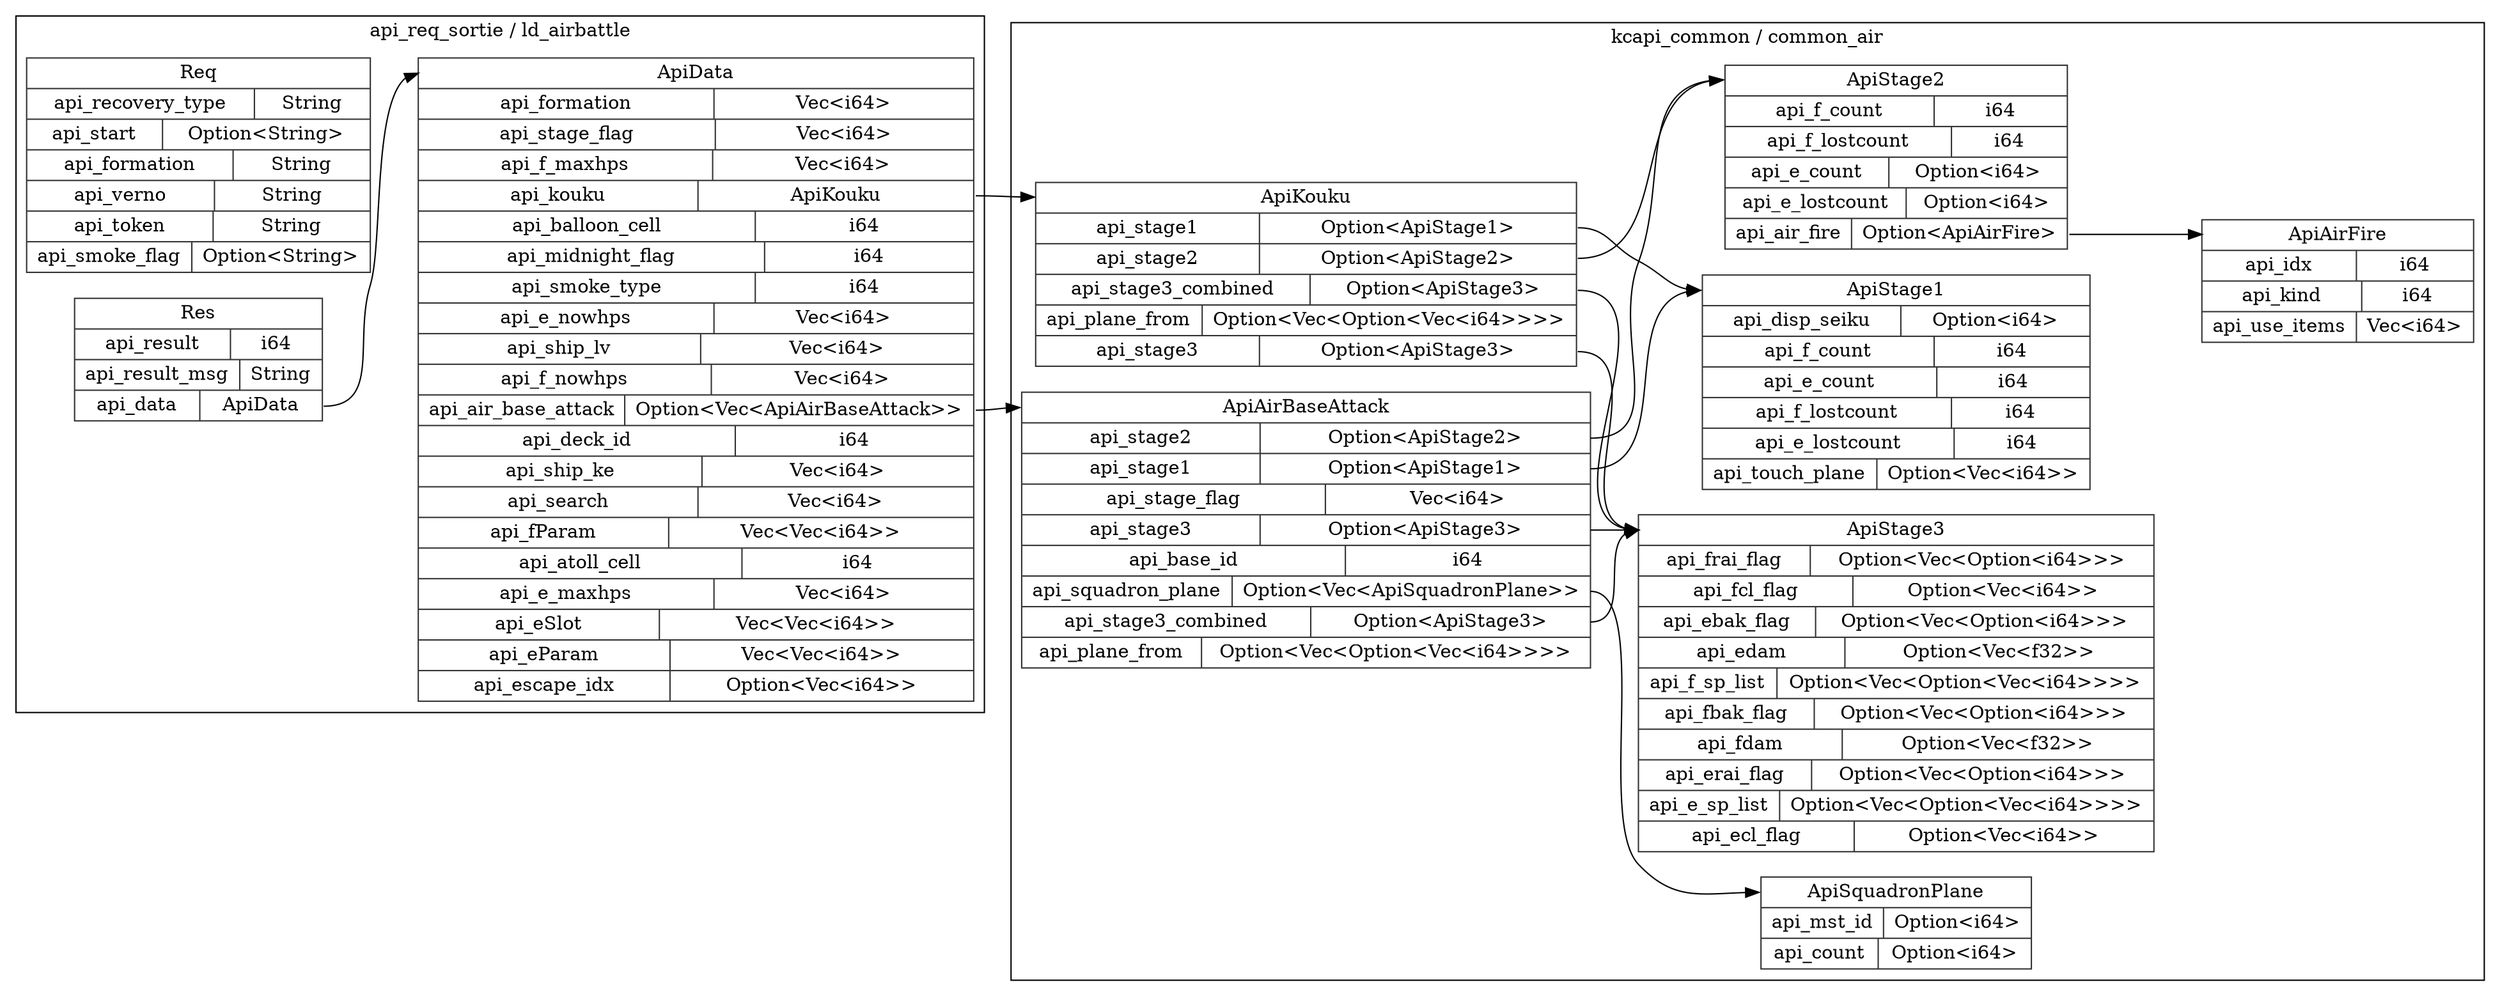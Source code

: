 digraph {
  rankdir=LR;
  subgraph cluster_0 {
    label="api_req_sortie / ld_airbattle";
    node [style="filled", color=white, style="solid", color=gray20];
    api_req_sortie__ld_airbattle__Req [label="<Req> Req  | { api_recovery_type | <api_recovery_type> String } | { api_start | <api_start> Option\<String\> } | { api_formation | <api_formation> String } | { api_verno | <api_verno> String } | { api_token | <api_token> String } | { api_smoke_flag | <api_smoke_flag> Option\<String\> }", shape=record];
    api_req_sortie__ld_airbattle__Res [label="<Res> Res  | { api_result | <api_result> i64 } | { api_result_msg | <api_result_msg> String } | { api_data | <api_data> ApiData }", shape=record];
    api_req_sortie__ld_airbattle__ApiData;
    api_req_sortie__ld_airbattle__Res:api_data:e -> api_req_sortie__ld_airbattle__ApiData:ApiData:w;
    api_req_sortie__ld_airbattle__ApiData [label="<ApiData> ApiData  | { api_formation | <api_formation> Vec\<i64\> } | { api_stage_flag | <api_stage_flag> Vec\<i64\> } | { api_f_maxhps | <api_f_maxhps> Vec\<i64\> } | { api_kouku | <api_kouku> ApiKouku } | { api_balloon_cell | <api_balloon_cell> i64 } | { api_midnight_flag | <api_midnight_flag> i64 } | { api_smoke_type | <api_smoke_type> i64 } | { api_e_nowhps | <api_e_nowhps> Vec\<i64\> } | { api_ship_lv | <api_ship_lv> Vec\<i64\> } | { api_f_nowhps | <api_f_nowhps> Vec\<i64\> } | { api_air_base_attack | <api_air_base_attack> Option\<Vec\<ApiAirBaseAttack\>\> } | { api_deck_id | <api_deck_id> i64 } | { api_ship_ke | <api_ship_ke> Vec\<i64\> } | { api_search | <api_search> Vec\<i64\> } | { api_fParam | <api_fParam> Vec\<Vec\<i64\>\> } | { api_atoll_cell | <api_atoll_cell> i64 } | { api_e_maxhps | <api_e_maxhps> Vec\<i64\> } | { api_eSlot | <api_eSlot> Vec\<Vec\<i64\>\> } | { api_eParam | <api_eParam> Vec\<Vec\<i64\>\> } | { api_escape_idx | <api_escape_idx> Option\<Vec\<i64\>\> }", shape=record];
  }
  subgraph cluster_1 {
    label="kcapi_common / common_air";
    node [style="filled", color=white, style="solid", color=gray20];
    kcapi_common__common_air__ApiKouku [label="<ApiKouku> ApiKouku  | { api_stage1 | <api_stage1> Option\<ApiStage1\> } | { api_stage2 | <api_stage2> Option\<ApiStage2\> } | { api_stage3_combined | <api_stage3_combined> Option\<ApiStage3\> } | { api_plane_from | <api_plane_from> Option\<Vec\<Option\<Vec\<i64\>\>\>\> } | { api_stage3 | <api_stage3> Option\<ApiStage3\> }", shape=record];
    kcapi_common__common_air__ApiStage1;
    kcapi_common__common_air__ApiKouku:api_stage1:e -> kcapi_common__common_air__ApiStage1:ApiStage1:w;
    kcapi_common__common_air__ApiStage2;
    kcapi_common__common_air__ApiKouku:api_stage2:e -> kcapi_common__common_air__ApiStage2:ApiStage2:w;
    kcapi_common__common_air__ApiStage3;
    kcapi_common__common_air__ApiKouku:api_stage3_combined:e -> kcapi_common__common_air__ApiStage3:ApiStage3:w;
    kcapi_common__common_air__ApiStage3;
    kcapi_common__common_air__ApiKouku:api_stage3:e -> kcapi_common__common_air__ApiStage3:ApiStage3:w;
    kcapi_common__common_air__ApiAirBaseAttack [label="<ApiAirBaseAttack> ApiAirBaseAttack  | { api_stage2 | <api_stage2> Option\<ApiStage2\> } | { api_stage1 | <api_stage1> Option\<ApiStage1\> } | { api_stage_flag | <api_stage_flag> Vec\<i64\> } | { api_stage3 | <api_stage3> Option\<ApiStage3\> } | { api_base_id | <api_base_id> i64 } | { api_squadron_plane | <api_squadron_plane> Option\<Vec\<ApiSquadronPlane\>\> } | { api_stage3_combined | <api_stage3_combined> Option\<ApiStage3\> } | { api_plane_from | <api_plane_from> Option\<Vec\<Option\<Vec\<i64\>\>\>\> }", shape=record];
    kcapi_common__common_air__ApiStage2;
    kcapi_common__common_air__ApiAirBaseAttack:api_stage2:e -> kcapi_common__common_air__ApiStage2:ApiStage2:w;
    kcapi_common__common_air__ApiStage1;
    kcapi_common__common_air__ApiAirBaseAttack:api_stage1:e -> kcapi_common__common_air__ApiStage1:ApiStage1:w;
    kcapi_common__common_air__ApiStage3;
    kcapi_common__common_air__ApiAirBaseAttack:api_stage3:e -> kcapi_common__common_air__ApiStage3:ApiStage3:w;
    kcapi_common__common_air__ApiSquadronPlane;
    kcapi_common__common_air__ApiAirBaseAttack:api_squadron_plane:e -> kcapi_common__common_air__ApiSquadronPlane:ApiSquadronPlane:w;
    kcapi_common__common_air__ApiStage3;
    kcapi_common__common_air__ApiAirBaseAttack:api_stage3_combined:e -> kcapi_common__common_air__ApiStage3:ApiStage3:w;
    kcapi_common__common_air__ApiStage1 [label="<ApiStage1> ApiStage1  | { api_disp_seiku | <api_disp_seiku> Option\<i64\> } | { api_f_count | <api_f_count> i64 } | { api_e_count | <api_e_count> i64 } | { api_f_lostcount | <api_f_lostcount> i64 } | { api_e_lostcount | <api_e_lostcount> i64 } | { api_touch_plane | <api_touch_plane> Option\<Vec\<i64\>\> }", shape=record];
    kcapi_common__common_air__ApiStage2 [label="<ApiStage2> ApiStage2  | { api_f_count | <api_f_count> i64 } | { api_f_lostcount | <api_f_lostcount> i64 } | { api_e_count | <api_e_count> Option\<i64\> } | { api_e_lostcount | <api_e_lostcount> Option\<i64\> } | { api_air_fire | <api_air_fire> Option\<ApiAirFire\> }", shape=record];
    kcapi_common__common_air__ApiAirFire;
    kcapi_common__common_air__ApiStage2:api_air_fire:e -> kcapi_common__common_air__ApiAirFire:ApiAirFire:w;
    kcapi_common__common_air__ApiStage3 [label="<ApiStage3> ApiStage3  | { api_frai_flag | <api_frai_flag> Option\<Vec\<Option\<i64\>\>\> } | { api_fcl_flag | <api_fcl_flag> Option\<Vec\<i64\>\> } | { api_ebak_flag | <api_ebak_flag> Option\<Vec\<Option\<i64\>\>\> } | { api_edam | <api_edam> Option\<Vec\<f32\>\> } | { api_f_sp_list | <api_f_sp_list> Option\<Vec\<Option\<Vec\<i64\>\>\>\> } | { api_fbak_flag | <api_fbak_flag> Option\<Vec\<Option\<i64\>\>\> } | { api_fdam | <api_fdam> Option\<Vec\<f32\>\> } | { api_erai_flag | <api_erai_flag> Option\<Vec\<Option\<i64\>\>\> } | { api_e_sp_list | <api_e_sp_list> Option\<Vec\<Option\<Vec\<i64\>\>\>\> } | { api_ecl_flag | <api_ecl_flag> Option\<Vec\<i64\>\> }", shape=record];
    kcapi_common__common_air__ApiSquadronPlane [label="<ApiSquadronPlane> ApiSquadronPlane  | { api_mst_id | <api_mst_id> Option\<i64\> } | { api_count | <api_count> Option\<i64\> }", shape=record];
    kcapi_common__common_air__ApiAirFire [label="<ApiAirFire> ApiAirFire  | { api_idx | <api_idx> i64 } | { api_kind | <api_kind> i64 } | { api_use_items | <api_use_items> Vec\<i64\> }", shape=record];
  }
  api_req_sortie__ld_airbattle__ApiData:api_kouku:e -> kcapi_common__common_air__ApiKouku:ApiKouku:w;
  api_req_sortie__ld_airbattle__ApiData:api_air_base_attack:e -> kcapi_common__common_air__ApiAirBaseAttack:ApiAirBaseAttack:w;
}
